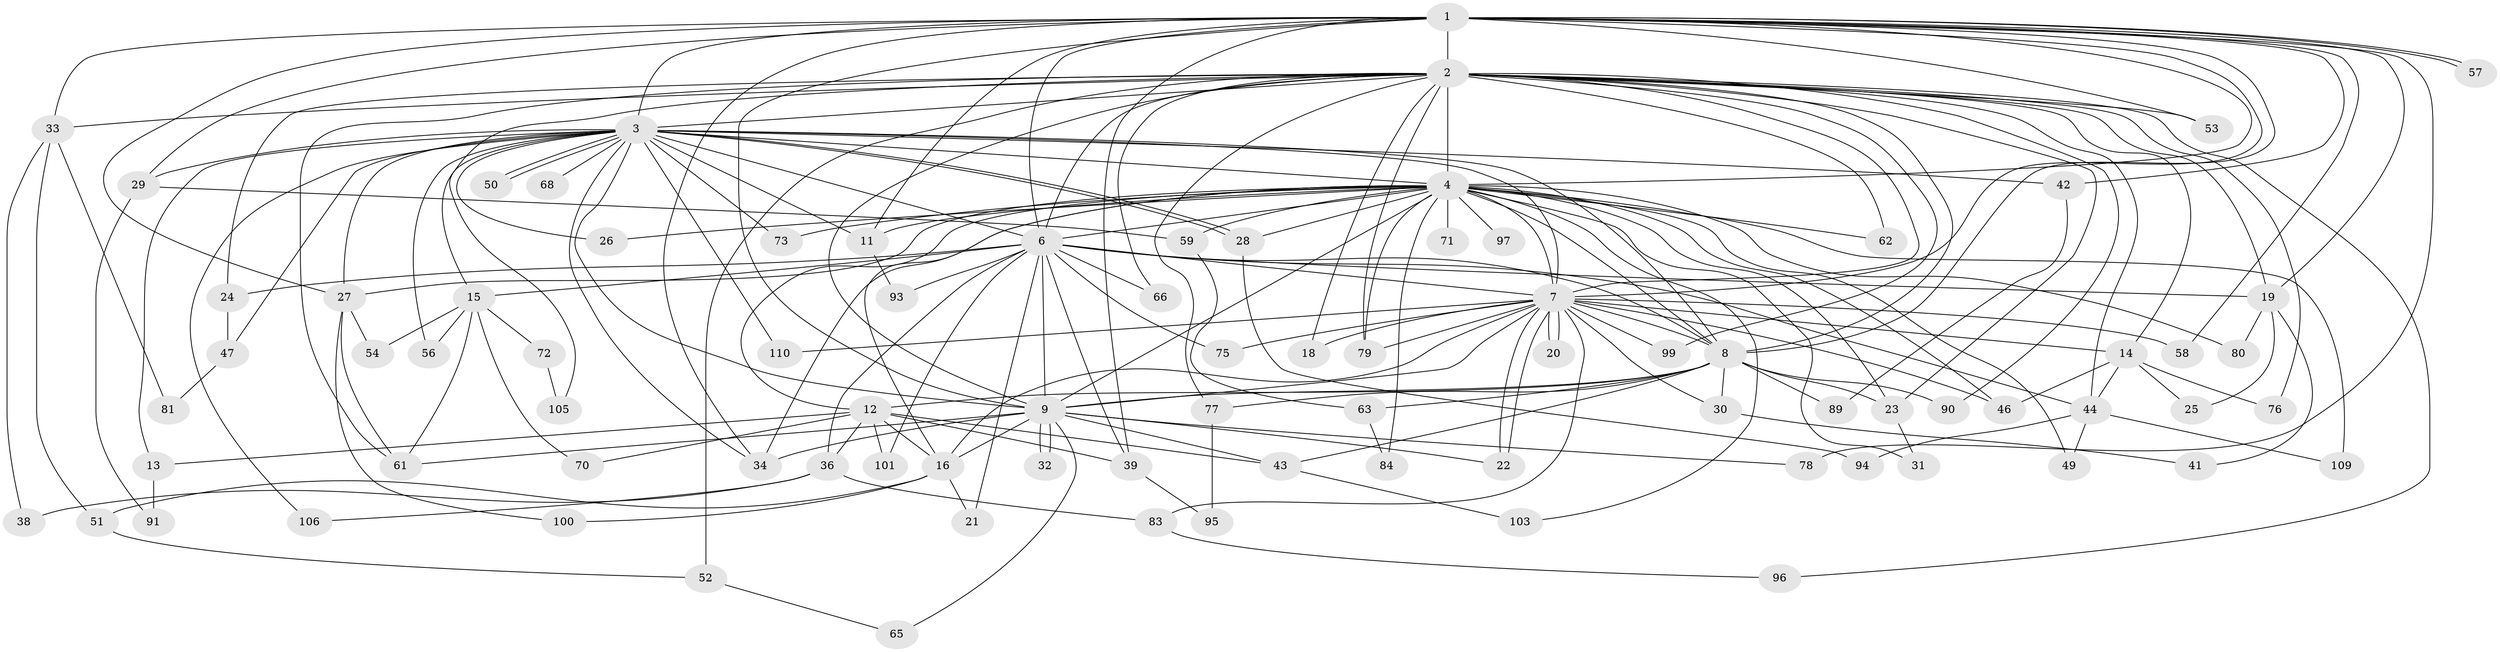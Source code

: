 // original degree distribution, {23: 0.009009009009009009, 19: 0.009009009009009009, 26: 0.009009009009009009, 24: 0.009009009009009009, 22: 0.009009009009009009, 20: 0.009009009009009009, 25: 0.009009009009009009, 18: 0.018018018018018018, 17: 0.009009009009009009, 5: 0.036036036036036036, 10: 0.009009009009009009, 3: 0.22522522522522523, 6: 0.04504504504504504, 7: 0.009009009009009009, 2: 0.5405405405405406, 4: 0.04504504504504504}
// Generated by graph-tools (version 1.1) at 2025/11/02/27/25 16:11:08]
// undirected, 85 vertices, 195 edges
graph export_dot {
graph [start="1"]
  node [color=gray90,style=filled];
  1 [super="+108"];
  2 [super="+5"];
  3 [super="+67"];
  4 [super="+10"];
  6 [super="+69"];
  7 [super="+17"];
  8 [super="+88"];
  9 [super="+104"];
  11 [super="+102"];
  12 [super="+86"];
  13;
  14;
  15 [super="+64"];
  16 [super="+40"];
  18;
  19 [super="+35"];
  20;
  21;
  22 [super="+87"];
  23 [super="+74"];
  24;
  25;
  26;
  27 [super="+82"];
  28 [super="+92"];
  29;
  30;
  31;
  32;
  33 [super="+48"];
  34 [super="+37"];
  36;
  38;
  39 [super="+45"];
  41;
  42;
  43 [super="+55"];
  44 [super="+60"];
  46 [super="+107"];
  47;
  49;
  50;
  51 [super="+98"];
  52;
  53;
  54;
  56;
  57;
  58;
  59;
  61 [super="+111"];
  62;
  63;
  65;
  66;
  68;
  70;
  71;
  72;
  73;
  75;
  76;
  77;
  78;
  79 [super="+85"];
  80;
  81;
  83;
  84;
  89;
  90;
  91;
  93;
  94;
  95;
  96;
  97;
  99;
  100;
  101;
  103;
  105;
  106;
  109;
  110;
  1 -- 2 [weight=3];
  1 -- 3;
  1 -- 4 [weight=2];
  1 -- 6;
  1 -- 7;
  1 -- 8;
  1 -- 9;
  1 -- 27;
  1 -- 29;
  1 -- 33;
  1 -- 34;
  1 -- 39;
  1 -- 42;
  1 -- 53;
  1 -- 57;
  1 -- 57;
  1 -- 58;
  1 -- 78;
  1 -- 19;
  1 -- 11;
  2 -- 3 [weight=2];
  2 -- 4 [weight=4];
  2 -- 6 [weight=2];
  2 -- 7 [weight=3];
  2 -- 8 [weight=2];
  2 -- 9 [weight=2];
  2 -- 18;
  2 -- 19;
  2 -- 33 [weight=2];
  2 -- 52 [weight=2];
  2 -- 62;
  2 -- 66;
  2 -- 77;
  2 -- 90;
  2 -- 99;
  2 -- 76;
  2 -- 14;
  2 -- 79;
  2 -- 23;
  2 -- 24;
  2 -- 96;
  2 -- 105;
  2 -- 44;
  2 -- 53;
  2 -- 61;
  3 -- 4 [weight=2];
  3 -- 6;
  3 -- 7;
  3 -- 8;
  3 -- 9;
  3 -- 11 [weight=2];
  3 -- 13;
  3 -- 15;
  3 -- 26;
  3 -- 28;
  3 -- 28;
  3 -- 29;
  3 -- 42;
  3 -- 47;
  3 -- 50;
  3 -- 50;
  3 -- 56;
  3 -- 68 [weight=2];
  3 -- 106;
  3 -- 110;
  3 -- 73;
  3 -- 27;
  3 -- 34;
  4 -- 6 [weight=2];
  4 -- 7 [weight=2];
  4 -- 8 [weight=2];
  4 -- 9 [weight=2];
  4 -- 11;
  4 -- 12;
  4 -- 27;
  4 -- 31;
  4 -- 46;
  4 -- 49;
  4 -- 59;
  4 -- 62;
  4 -- 71 [weight=2];
  4 -- 84;
  4 -- 97 [weight=2];
  4 -- 109;
  4 -- 34;
  4 -- 103;
  4 -- 73;
  4 -- 16;
  4 -- 80;
  4 -- 26;
  4 -- 79;
  4 -- 23;
  4 -- 28;
  6 -- 7;
  6 -- 8;
  6 -- 9;
  6 -- 15;
  6 -- 19;
  6 -- 21;
  6 -- 24;
  6 -- 36;
  6 -- 44 [weight=2];
  6 -- 66;
  6 -- 93;
  6 -- 101;
  6 -- 75;
  6 -- 39;
  7 -- 8;
  7 -- 9;
  7 -- 14;
  7 -- 18;
  7 -- 20;
  7 -- 20;
  7 -- 22;
  7 -- 22;
  7 -- 30;
  7 -- 46;
  7 -- 58;
  7 -- 75;
  7 -- 79;
  7 -- 83;
  7 -- 99;
  7 -- 110;
  7 -- 16;
  8 -- 9;
  8 -- 12 [weight=2];
  8 -- 23;
  8 -- 30;
  8 -- 63;
  8 -- 77;
  8 -- 89;
  8 -- 90;
  8 -- 43;
  9 -- 16;
  9 -- 32;
  9 -- 32;
  9 -- 43;
  9 -- 61;
  9 -- 65;
  9 -- 78;
  9 -- 34;
  9 -- 22;
  11 -- 93;
  12 -- 13;
  12 -- 36;
  12 -- 39;
  12 -- 43;
  12 -- 70;
  12 -- 101;
  12 -- 16;
  13 -- 91;
  14 -- 25;
  14 -- 76;
  14 -- 44;
  14 -- 46;
  15 -- 54;
  15 -- 56;
  15 -- 70;
  15 -- 72 [weight=2];
  15 -- 61;
  16 -- 21;
  16 -- 51;
  16 -- 100;
  19 -- 25;
  19 -- 41;
  19 -- 80;
  23 -- 31;
  24 -- 47;
  27 -- 54;
  27 -- 61;
  27 -- 100;
  28 -- 94;
  29 -- 59;
  29 -- 91;
  30 -- 41;
  33 -- 38;
  33 -- 81;
  33 -- 51;
  36 -- 38;
  36 -- 83;
  36 -- 106;
  39 -- 95;
  42 -- 89;
  43 -- 103;
  44 -- 49;
  44 -- 109;
  44 -- 94;
  47 -- 81;
  51 -- 52;
  52 -- 65;
  59 -- 63;
  63 -- 84;
  72 -- 105;
  77 -- 95;
  83 -- 96;
}
